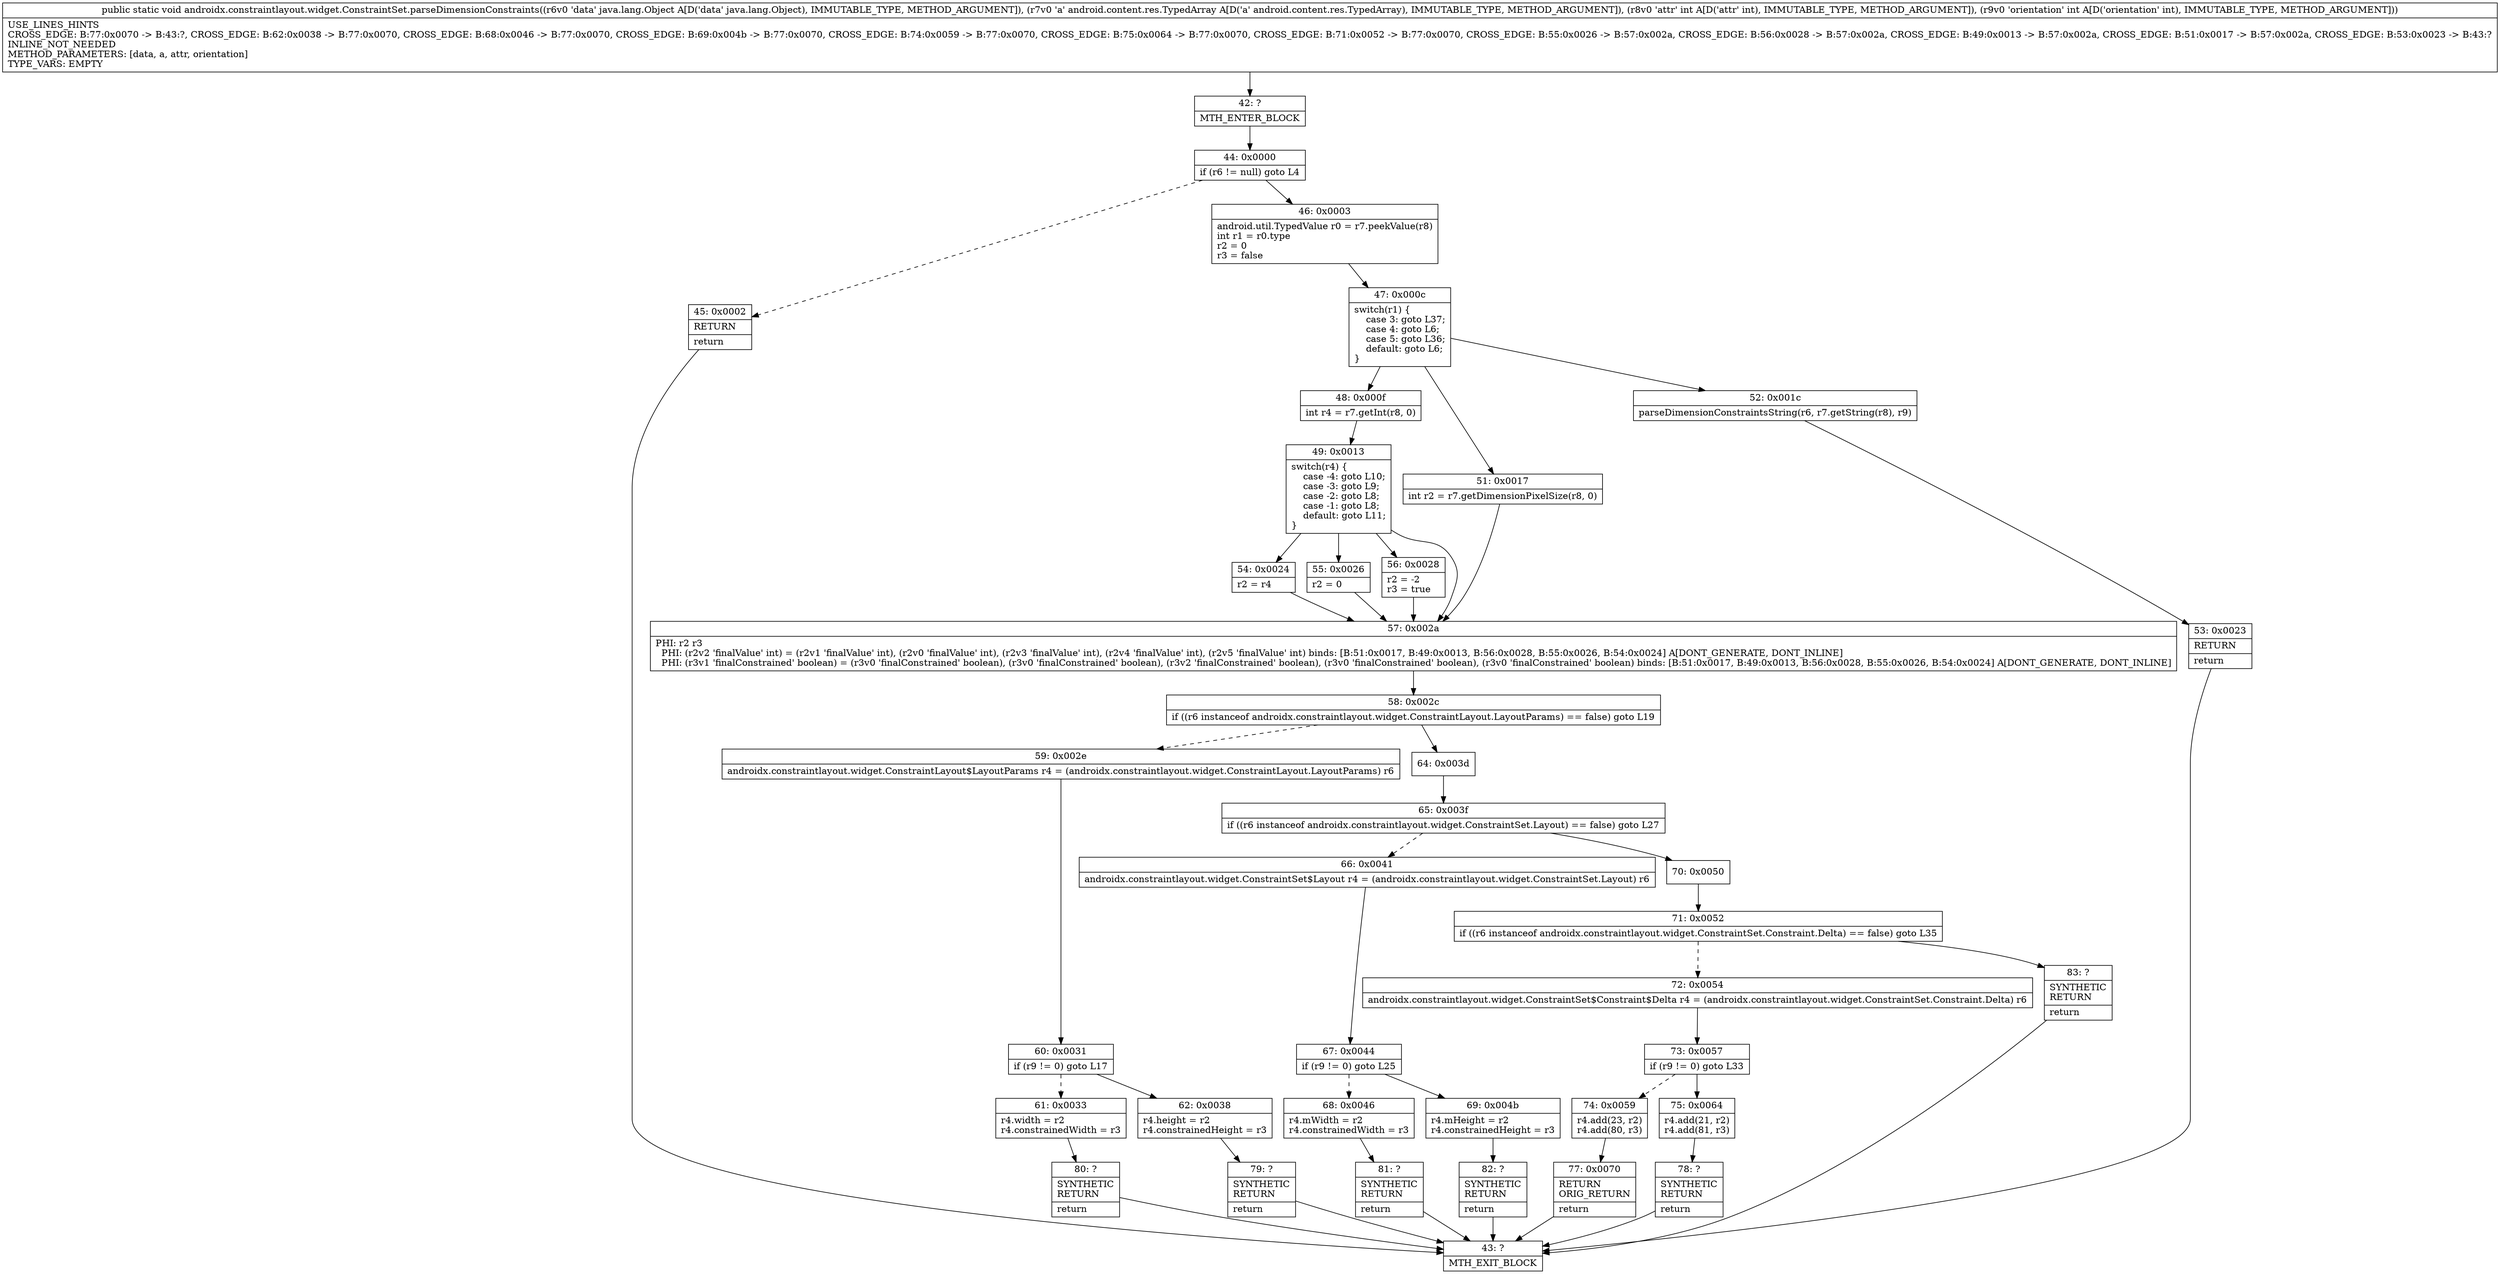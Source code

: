 digraph "CFG forandroidx.constraintlayout.widget.ConstraintSet.parseDimensionConstraints(Ljava\/lang\/Object;Landroid\/content\/res\/TypedArray;II)V" {
Node_42 [shape=record,label="{42\:\ ?|MTH_ENTER_BLOCK\l}"];
Node_44 [shape=record,label="{44\:\ 0x0000|if (r6 != null) goto L4\l}"];
Node_45 [shape=record,label="{45\:\ 0x0002|RETURN\l|return\l}"];
Node_43 [shape=record,label="{43\:\ ?|MTH_EXIT_BLOCK\l}"];
Node_46 [shape=record,label="{46\:\ 0x0003|android.util.TypedValue r0 = r7.peekValue(r8)\lint r1 = r0.type\lr2 = 0\lr3 = false\l}"];
Node_47 [shape=record,label="{47\:\ 0x000c|switch(r1) \{\l    case 3: goto L37;\l    case 4: goto L6;\l    case 5: goto L36;\l    default: goto L6;\l\}\l}"];
Node_48 [shape=record,label="{48\:\ 0x000f|int r4 = r7.getInt(r8, 0)\l}"];
Node_49 [shape=record,label="{49\:\ 0x0013|switch(r4) \{\l    case \-4: goto L10;\l    case \-3: goto L9;\l    case \-2: goto L8;\l    case \-1: goto L8;\l    default: goto L11;\l\}\l}"];
Node_54 [shape=record,label="{54\:\ 0x0024|r2 = r4\l}"];
Node_55 [shape=record,label="{55\:\ 0x0026|r2 = 0\l}"];
Node_56 [shape=record,label="{56\:\ 0x0028|r2 = \-2\lr3 = true\l}"];
Node_57 [shape=record,label="{57\:\ 0x002a|PHI: r2 r3 \l  PHI: (r2v2 'finalValue' int) = (r2v1 'finalValue' int), (r2v0 'finalValue' int), (r2v3 'finalValue' int), (r2v4 'finalValue' int), (r2v5 'finalValue' int) binds: [B:51:0x0017, B:49:0x0013, B:56:0x0028, B:55:0x0026, B:54:0x0024] A[DONT_GENERATE, DONT_INLINE]\l  PHI: (r3v1 'finalConstrained' boolean) = (r3v0 'finalConstrained' boolean), (r3v0 'finalConstrained' boolean), (r3v2 'finalConstrained' boolean), (r3v0 'finalConstrained' boolean), (r3v0 'finalConstrained' boolean) binds: [B:51:0x0017, B:49:0x0013, B:56:0x0028, B:55:0x0026, B:54:0x0024] A[DONT_GENERATE, DONT_INLINE]\l}"];
Node_58 [shape=record,label="{58\:\ 0x002c|if ((r6 instanceof androidx.constraintlayout.widget.ConstraintLayout.LayoutParams) == false) goto L19\l}"];
Node_59 [shape=record,label="{59\:\ 0x002e|androidx.constraintlayout.widget.ConstraintLayout$LayoutParams r4 = (androidx.constraintlayout.widget.ConstraintLayout.LayoutParams) r6\l}"];
Node_60 [shape=record,label="{60\:\ 0x0031|if (r9 != 0) goto L17\l}"];
Node_61 [shape=record,label="{61\:\ 0x0033|r4.width = r2\lr4.constrainedWidth = r3\l}"];
Node_80 [shape=record,label="{80\:\ ?|SYNTHETIC\lRETURN\l|return\l}"];
Node_62 [shape=record,label="{62\:\ 0x0038|r4.height = r2\lr4.constrainedHeight = r3\l}"];
Node_79 [shape=record,label="{79\:\ ?|SYNTHETIC\lRETURN\l|return\l}"];
Node_64 [shape=record,label="{64\:\ 0x003d}"];
Node_65 [shape=record,label="{65\:\ 0x003f|if ((r6 instanceof androidx.constraintlayout.widget.ConstraintSet.Layout) == false) goto L27\l}"];
Node_66 [shape=record,label="{66\:\ 0x0041|androidx.constraintlayout.widget.ConstraintSet$Layout r4 = (androidx.constraintlayout.widget.ConstraintSet.Layout) r6\l}"];
Node_67 [shape=record,label="{67\:\ 0x0044|if (r9 != 0) goto L25\l}"];
Node_68 [shape=record,label="{68\:\ 0x0046|r4.mWidth = r2\lr4.constrainedWidth = r3\l}"];
Node_81 [shape=record,label="{81\:\ ?|SYNTHETIC\lRETURN\l|return\l}"];
Node_69 [shape=record,label="{69\:\ 0x004b|r4.mHeight = r2\lr4.constrainedHeight = r3\l}"];
Node_82 [shape=record,label="{82\:\ ?|SYNTHETIC\lRETURN\l|return\l}"];
Node_70 [shape=record,label="{70\:\ 0x0050}"];
Node_71 [shape=record,label="{71\:\ 0x0052|if ((r6 instanceof androidx.constraintlayout.widget.ConstraintSet.Constraint.Delta) == false) goto L35\l}"];
Node_72 [shape=record,label="{72\:\ 0x0054|androidx.constraintlayout.widget.ConstraintSet$Constraint$Delta r4 = (androidx.constraintlayout.widget.ConstraintSet.Constraint.Delta) r6\l}"];
Node_73 [shape=record,label="{73\:\ 0x0057|if (r9 != 0) goto L33\l}"];
Node_74 [shape=record,label="{74\:\ 0x0059|r4.add(23, r2)\lr4.add(80, r3)\l}"];
Node_77 [shape=record,label="{77\:\ 0x0070|RETURN\lORIG_RETURN\l|return\l}"];
Node_75 [shape=record,label="{75\:\ 0x0064|r4.add(21, r2)\lr4.add(81, r3)\l}"];
Node_78 [shape=record,label="{78\:\ ?|SYNTHETIC\lRETURN\l|return\l}"];
Node_83 [shape=record,label="{83\:\ ?|SYNTHETIC\lRETURN\l|return\l}"];
Node_51 [shape=record,label="{51\:\ 0x0017|int r2 = r7.getDimensionPixelSize(r8, 0)\l}"];
Node_52 [shape=record,label="{52\:\ 0x001c|parseDimensionConstraintsString(r6, r7.getString(r8), r9)\l}"];
Node_53 [shape=record,label="{53\:\ 0x0023|RETURN\l|return\l}"];
MethodNode[shape=record,label="{public static void androidx.constraintlayout.widget.ConstraintSet.parseDimensionConstraints((r6v0 'data' java.lang.Object A[D('data' java.lang.Object), IMMUTABLE_TYPE, METHOD_ARGUMENT]), (r7v0 'a' android.content.res.TypedArray A[D('a' android.content.res.TypedArray), IMMUTABLE_TYPE, METHOD_ARGUMENT]), (r8v0 'attr' int A[D('attr' int), IMMUTABLE_TYPE, METHOD_ARGUMENT]), (r9v0 'orientation' int A[D('orientation' int), IMMUTABLE_TYPE, METHOD_ARGUMENT]))  | USE_LINES_HINTS\lCROSS_EDGE: B:77:0x0070 \-\> B:43:?, CROSS_EDGE: B:62:0x0038 \-\> B:77:0x0070, CROSS_EDGE: B:68:0x0046 \-\> B:77:0x0070, CROSS_EDGE: B:69:0x004b \-\> B:77:0x0070, CROSS_EDGE: B:74:0x0059 \-\> B:77:0x0070, CROSS_EDGE: B:75:0x0064 \-\> B:77:0x0070, CROSS_EDGE: B:71:0x0052 \-\> B:77:0x0070, CROSS_EDGE: B:55:0x0026 \-\> B:57:0x002a, CROSS_EDGE: B:56:0x0028 \-\> B:57:0x002a, CROSS_EDGE: B:49:0x0013 \-\> B:57:0x002a, CROSS_EDGE: B:51:0x0017 \-\> B:57:0x002a, CROSS_EDGE: B:53:0x0023 \-\> B:43:?\lINLINE_NOT_NEEDED\lMETHOD_PARAMETERS: [data, a, attr, orientation]\lTYPE_VARS: EMPTY\l}"];
MethodNode -> Node_42;Node_42 -> Node_44;
Node_44 -> Node_45[style=dashed];
Node_44 -> Node_46;
Node_45 -> Node_43;
Node_46 -> Node_47;
Node_47 -> Node_48;
Node_47 -> Node_51;
Node_47 -> Node_52;
Node_48 -> Node_49;
Node_49 -> Node_54;
Node_49 -> Node_55;
Node_49 -> Node_56;
Node_49 -> Node_57;
Node_54 -> Node_57;
Node_55 -> Node_57;
Node_56 -> Node_57;
Node_57 -> Node_58;
Node_58 -> Node_59[style=dashed];
Node_58 -> Node_64;
Node_59 -> Node_60;
Node_60 -> Node_61[style=dashed];
Node_60 -> Node_62;
Node_61 -> Node_80;
Node_80 -> Node_43;
Node_62 -> Node_79;
Node_79 -> Node_43;
Node_64 -> Node_65;
Node_65 -> Node_66[style=dashed];
Node_65 -> Node_70;
Node_66 -> Node_67;
Node_67 -> Node_68[style=dashed];
Node_67 -> Node_69;
Node_68 -> Node_81;
Node_81 -> Node_43;
Node_69 -> Node_82;
Node_82 -> Node_43;
Node_70 -> Node_71;
Node_71 -> Node_72[style=dashed];
Node_71 -> Node_83;
Node_72 -> Node_73;
Node_73 -> Node_74[style=dashed];
Node_73 -> Node_75;
Node_74 -> Node_77;
Node_77 -> Node_43;
Node_75 -> Node_78;
Node_78 -> Node_43;
Node_83 -> Node_43;
Node_51 -> Node_57;
Node_52 -> Node_53;
Node_53 -> Node_43;
}


